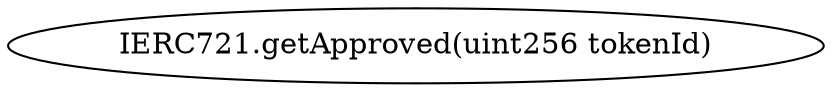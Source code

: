 digraph "" {
	graph [bb="0,0,336.39,36"];
	node [label="\N"];
	"IERC721.getApproved(uint256 tokenId)"	 [height=0.5,
		pos="168.2,18",
		width=4.6722];
}
digraph "" {
	graph [bb="0,0,336.39,36"];
	node [label="\N"];
	"IERC721.getApproved(uint256 tokenId)"	 [height=0.5,
		pos="168.2,18",
		width=4.6722];
}
